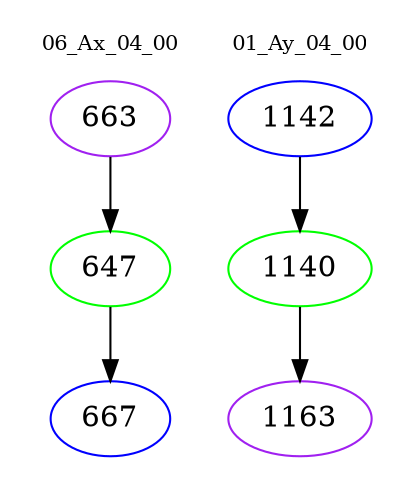 digraph{
subgraph cluster_0 {
color = white
label = "06_Ax_04_00";
fontsize=10;
T0_663 [label="663", color="purple"]
T0_663 -> T0_647 [color="black"]
T0_647 [label="647", color="green"]
T0_647 -> T0_667 [color="black"]
T0_667 [label="667", color="blue"]
}
subgraph cluster_1 {
color = white
label = "01_Ay_04_00";
fontsize=10;
T1_1142 [label="1142", color="blue"]
T1_1142 -> T1_1140 [color="black"]
T1_1140 [label="1140", color="green"]
T1_1140 -> T1_1163 [color="black"]
T1_1163 [label="1163", color="purple"]
}
}
